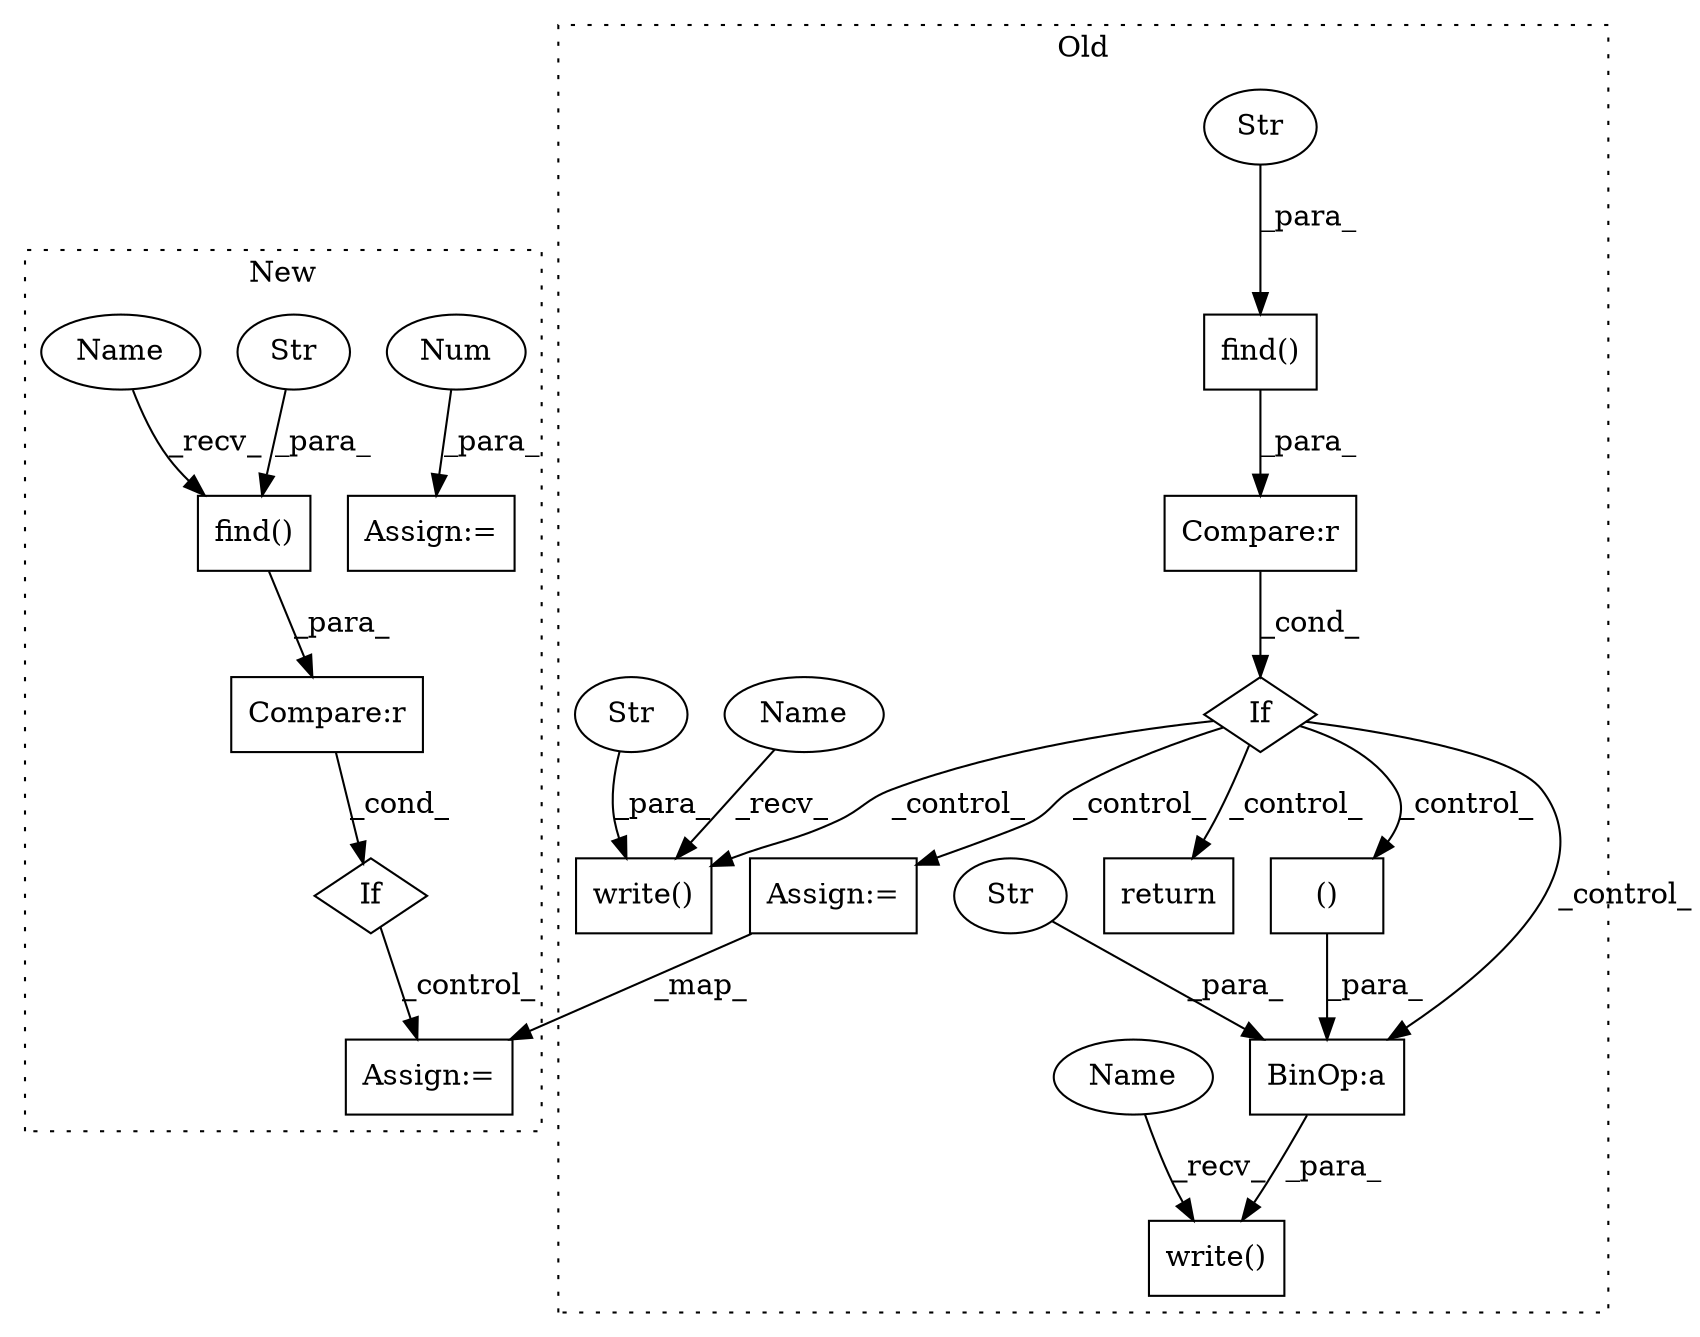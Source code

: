digraph G {
subgraph cluster0 {
1 [label="find()" a="75" s="525,543" l="10,1" shape="box"];
4 [label="Compare:r" a="40" s="525" l="25" shape="box"];
5 [label="If" a="96" s="522" l="3" shape="diamond"];
6 [label="Assign:=" a="68" s="701" l="3" shape="box"];
8 [label="BinOp:a" a="82" s="625" l="1" shape="box"];
9 [label="()" a="54" s="629" l="16" shape="box"];
10 [label="Str" a="66" s="535" l="8" shape="ellipse"];
11 [label="Str" a="66" s="587" l="38" shape="ellipse"];
14 [label="write()" a="75" s="1135,1155" l="16,1" shape="box"];
15 [label="Str" a="66" s="1151" l="4" shape="ellipse"];
16 [label="write()" a="75" s="571,646" l="16,1" shape="box"];
19 [label="return" a="93" s="560" l="6" shape="box"];
20 [label="Name" a="87" s="571" l="9" shape="ellipse"];
21 [label="Name" a="87" s="1135" l="9" shape="ellipse"];
label = "Old";
style="dotted";
}
subgraph cluster1 {
2 [label="If" a="96" s="572" l="3" shape="diamond"];
3 [label="Compare:r" a="40" s="575" l="27" shape="box"];
7 [label="Assign:=" a="68" s="625" l="3" shape="box"];
12 [label="find()" a="75" s="575,595" l="9,1" shape="box"];
13 [label="Str" a="66" s="584" l="11" shape="ellipse"];
17 [label="Assign:=" a="68" s="558" l="3" shape="box"];
18 [label="Num" a="76" s="561" l="1" shape="ellipse"];
22 [label="Name" a="87" s="575" l="3" shape="ellipse"];
label = "New";
style="dotted";
}
1 -> 4 [label="_para_"];
2 -> 7 [label="_control_"];
3 -> 2 [label="_cond_"];
4 -> 5 [label="_cond_"];
5 -> 6 [label="_control_"];
5 -> 9 [label="_control_"];
5 -> 8 [label="_control_"];
5 -> 19 [label="_control_"];
5 -> 14 [label="_control_"];
6 -> 7 [label="_map_"];
8 -> 16 [label="_para_"];
9 -> 8 [label="_para_"];
10 -> 1 [label="_para_"];
11 -> 8 [label="_para_"];
12 -> 3 [label="_para_"];
13 -> 12 [label="_para_"];
15 -> 14 [label="_para_"];
18 -> 17 [label="_para_"];
20 -> 16 [label="_recv_"];
21 -> 14 [label="_recv_"];
22 -> 12 [label="_recv_"];
}